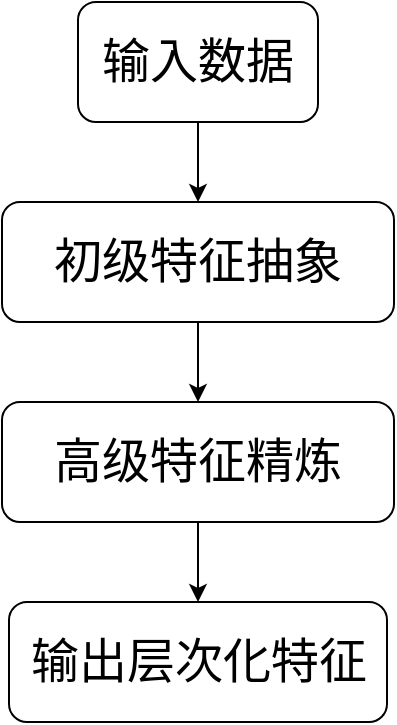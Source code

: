 <mxfile version="26.3.0">
  <diagram name="第 1 页" id="HhDRZkSUoWjvhtvlWH3m">
    <mxGraphModel dx="1426" dy="797" grid="1" gridSize="10" guides="1" tooltips="1" connect="1" arrows="1" fold="1" page="1" pageScale="1" pageWidth="827" pageHeight="1169" background="#ffffff" math="0" shadow="0">
      <root>
        <mxCell id="0" />
        <mxCell id="1" parent="0" />
        <mxCell id="m0BtBNpSwxO4hojVJM09-6" style="edgeStyle=orthogonalEdgeStyle;rounded=0;orthogonalLoop=1;jettySize=auto;html=1;exitX=0.5;exitY=1;exitDx=0;exitDy=0;entryX=0.5;entryY=0;entryDx=0;entryDy=0;" parent="1" source="m0BtBNpSwxO4hojVJM09-1" target="m0BtBNpSwxO4hojVJM09-2" edge="1">
          <mxGeometry relative="1" as="geometry" />
        </mxCell>
        <mxCell id="m0BtBNpSwxO4hojVJM09-1" value="&lt;font style=&quot;font-size: 24px;&quot;&gt;输入数据&lt;/font&gt;" style="rounded=1;whiteSpace=wrap;html=1;" parent="1" vertex="1">
          <mxGeometry x="354" y="140" width="120" height="60" as="geometry" />
        </mxCell>
        <mxCell id="m0BtBNpSwxO4hojVJM09-7" style="edgeStyle=orthogonalEdgeStyle;rounded=0;orthogonalLoop=1;jettySize=auto;html=1;exitX=0.5;exitY=1;exitDx=0;exitDy=0;entryX=0.5;entryY=0;entryDx=0;entryDy=0;" parent="1" source="m0BtBNpSwxO4hojVJM09-2" target="m0BtBNpSwxO4hojVJM09-3" edge="1">
          <mxGeometry relative="1" as="geometry" />
        </mxCell>
        <mxCell id="m0BtBNpSwxO4hojVJM09-2" value="&lt;font style=&quot;font-size: 24px;&quot;&gt;初级特征抽象&lt;/font&gt;" style="rounded=1;whiteSpace=wrap;html=1;" parent="1" vertex="1">
          <mxGeometry x="316" y="240" width="196" height="60" as="geometry" />
        </mxCell>
        <mxCell id="m0BtBNpSwxO4hojVJM09-8" style="edgeStyle=orthogonalEdgeStyle;rounded=0;orthogonalLoop=1;jettySize=auto;html=1;exitX=0.5;exitY=1;exitDx=0;exitDy=0;entryX=0.5;entryY=0;entryDx=0;entryDy=0;" parent="1" source="m0BtBNpSwxO4hojVJM09-3" target="m0BtBNpSwxO4hojVJM09-4" edge="1">
          <mxGeometry relative="1" as="geometry" />
        </mxCell>
        <mxCell id="m0BtBNpSwxO4hojVJM09-3" value="&lt;font style=&quot;font-size: 24px;&quot;&gt;高级特征精炼&lt;/font&gt;" style="rounded=1;whiteSpace=wrap;html=1;" parent="1" vertex="1">
          <mxGeometry x="316" y="340" width="196" height="60" as="geometry" />
        </mxCell>
        <mxCell id="m0BtBNpSwxO4hojVJM09-4" value="&lt;font style=&quot;font-size: 24px;&quot;&gt;输出层次化特征&lt;/font&gt;" style="rounded=1;whiteSpace=wrap;html=1;" parent="1" vertex="1">
          <mxGeometry x="319.5" y="440" width="189" height="60" as="geometry" />
        </mxCell>
      </root>
    </mxGraphModel>
  </diagram>
</mxfile>
